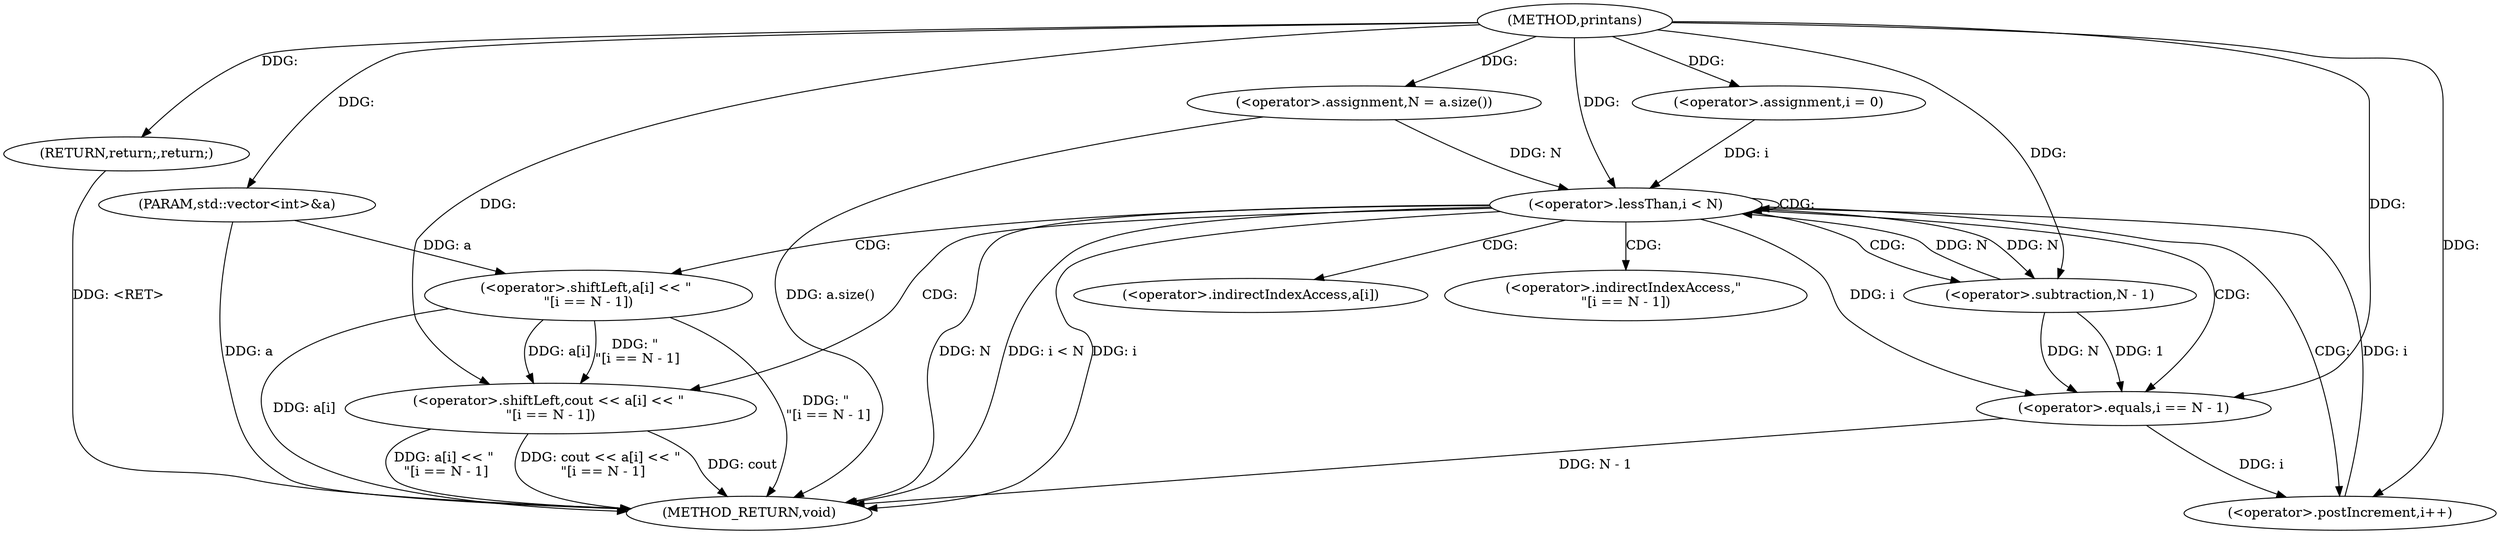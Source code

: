 digraph "printans" {  
"1000153" [label = "(METHOD,printans)" ]
"1000184" [label = "(METHOD_RETURN,void)" ]
"1000154" [label = "(PARAM,std::vector<int>&a)" ]
"1000157" [label = "(<operator>.assignment,N = a.size())" ]
"1000183" [label = "(RETURN,return;,return;)" ]
"1000162" [label = "(<operator>.assignment,i = 0)" ]
"1000165" [label = "(<operator>.lessThan,i < N)" ]
"1000168" [label = "(<operator>.postIncrement,i++)" ]
"1000170" [label = "(<operator>.shiftLeft,cout << a[i] << \" \n\"[i == N - 1])" ]
"1000172" [label = "(<operator>.shiftLeft,a[i] << \" \n\"[i == N - 1])" ]
"1000178" [label = "(<operator>.equals,i == N - 1)" ]
"1000180" [label = "(<operator>.subtraction,N - 1)" ]
"1000173" [label = "(<operator>.indirectIndexAccess,a[i])" ]
"1000176" [label = "(<operator>.indirectIndexAccess,\" \n\"[i == N - 1])" ]
  "1000154" -> "1000184"  [ label = "DDG: a"] 
  "1000157" -> "1000184"  [ label = "DDG: a.size()"] 
  "1000165" -> "1000184"  [ label = "DDG: i"] 
  "1000165" -> "1000184"  [ label = "DDG: N"] 
  "1000165" -> "1000184"  [ label = "DDG: i < N"] 
  "1000172" -> "1000184"  [ label = "DDG: a[i]"] 
  "1000178" -> "1000184"  [ label = "DDG: N - 1"] 
  "1000172" -> "1000184"  [ label = "DDG: \" \n\"[i == N - 1]"] 
  "1000170" -> "1000184"  [ label = "DDG: a[i] << \" \n\"[i == N - 1]"] 
  "1000170" -> "1000184"  [ label = "DDG: cout << a[i] << \" \n\"[i == N - 1]"] 
  "1000183" -> "1000184"  [ label = "DDG: <RET>"] 
  "1000170" -> "1000184"  [ label = "DDG: cout"] 
  "1000153" -> "1000154"  [ label = "DDG: "] 
  "1000153" -> "1000157"  [ label = "DDG: "] 
  "1000153" -> "1000183"  [ label = "DDG: "] 
  "1000153" -> "1000162"  [ label = "DDG: "] 
  "1000162" -> "1000165"  [ label = "DDG: i"] 
  "1000168" -> "1000165"  [ label = "DDG: i"] 
  "1000153" -> "1000165"  [ label = "DDG: "] 
  "1000157" -> "1000165"  [ label = "DDG: N"] 
  "1000180" -> "1000165"  [ label = "DDG: N"] 
  "1000178" -> "1000168"  [ label = "DDG: i"] 
  "1000153" -> "1000168"  [ label = "DDG: "] 
  "1000153" -> "1000170"  [ label = "DDG: "] 
  "1000172" -> "1000170"  [ label = "DDG: a[i]"] 
  "1000172" -> "1000170"  [ label = "DDG: \" \n\"[i == N - 1]"] 
  "1000154" -> "1000172"  [ label = "DDG: a"] 
  "1000165" -> "1000178"  [ label = "DDG: i"] 
  "1000153" -> "1000178"  [ label = "DDG: "] 
  "1000180" -> "1000178"  [ label = "DDG: 1"] 
  "1000180" -> "1000178"  [ label = "DDG: N"] 
  "1000165" -> "1000180"  [ label = "DDG: N"] 
  "1000153" -> "1000180"  [ label = "DDG: "] 
  "1000165" -> "1000168"  [ label = "CDG: "] 
  "1000165" -> "1000170"  [ label = "CDG: "] 
  "1000165" -> "1000178"  [ label = "CDG: "] 
  "1000165" -> "1000180"  [ label = "CDG: "] 
  "1000165" -> "1000176"  [ label = "CDG: "] 
  "1000165" -> "1000165"  [ label = "CDG: "] 
  "1000165" -> "1000172"  [ label = "CDG: "] 
  "1000165" -> "1000173"  [ label = "CDG: "] 
}
